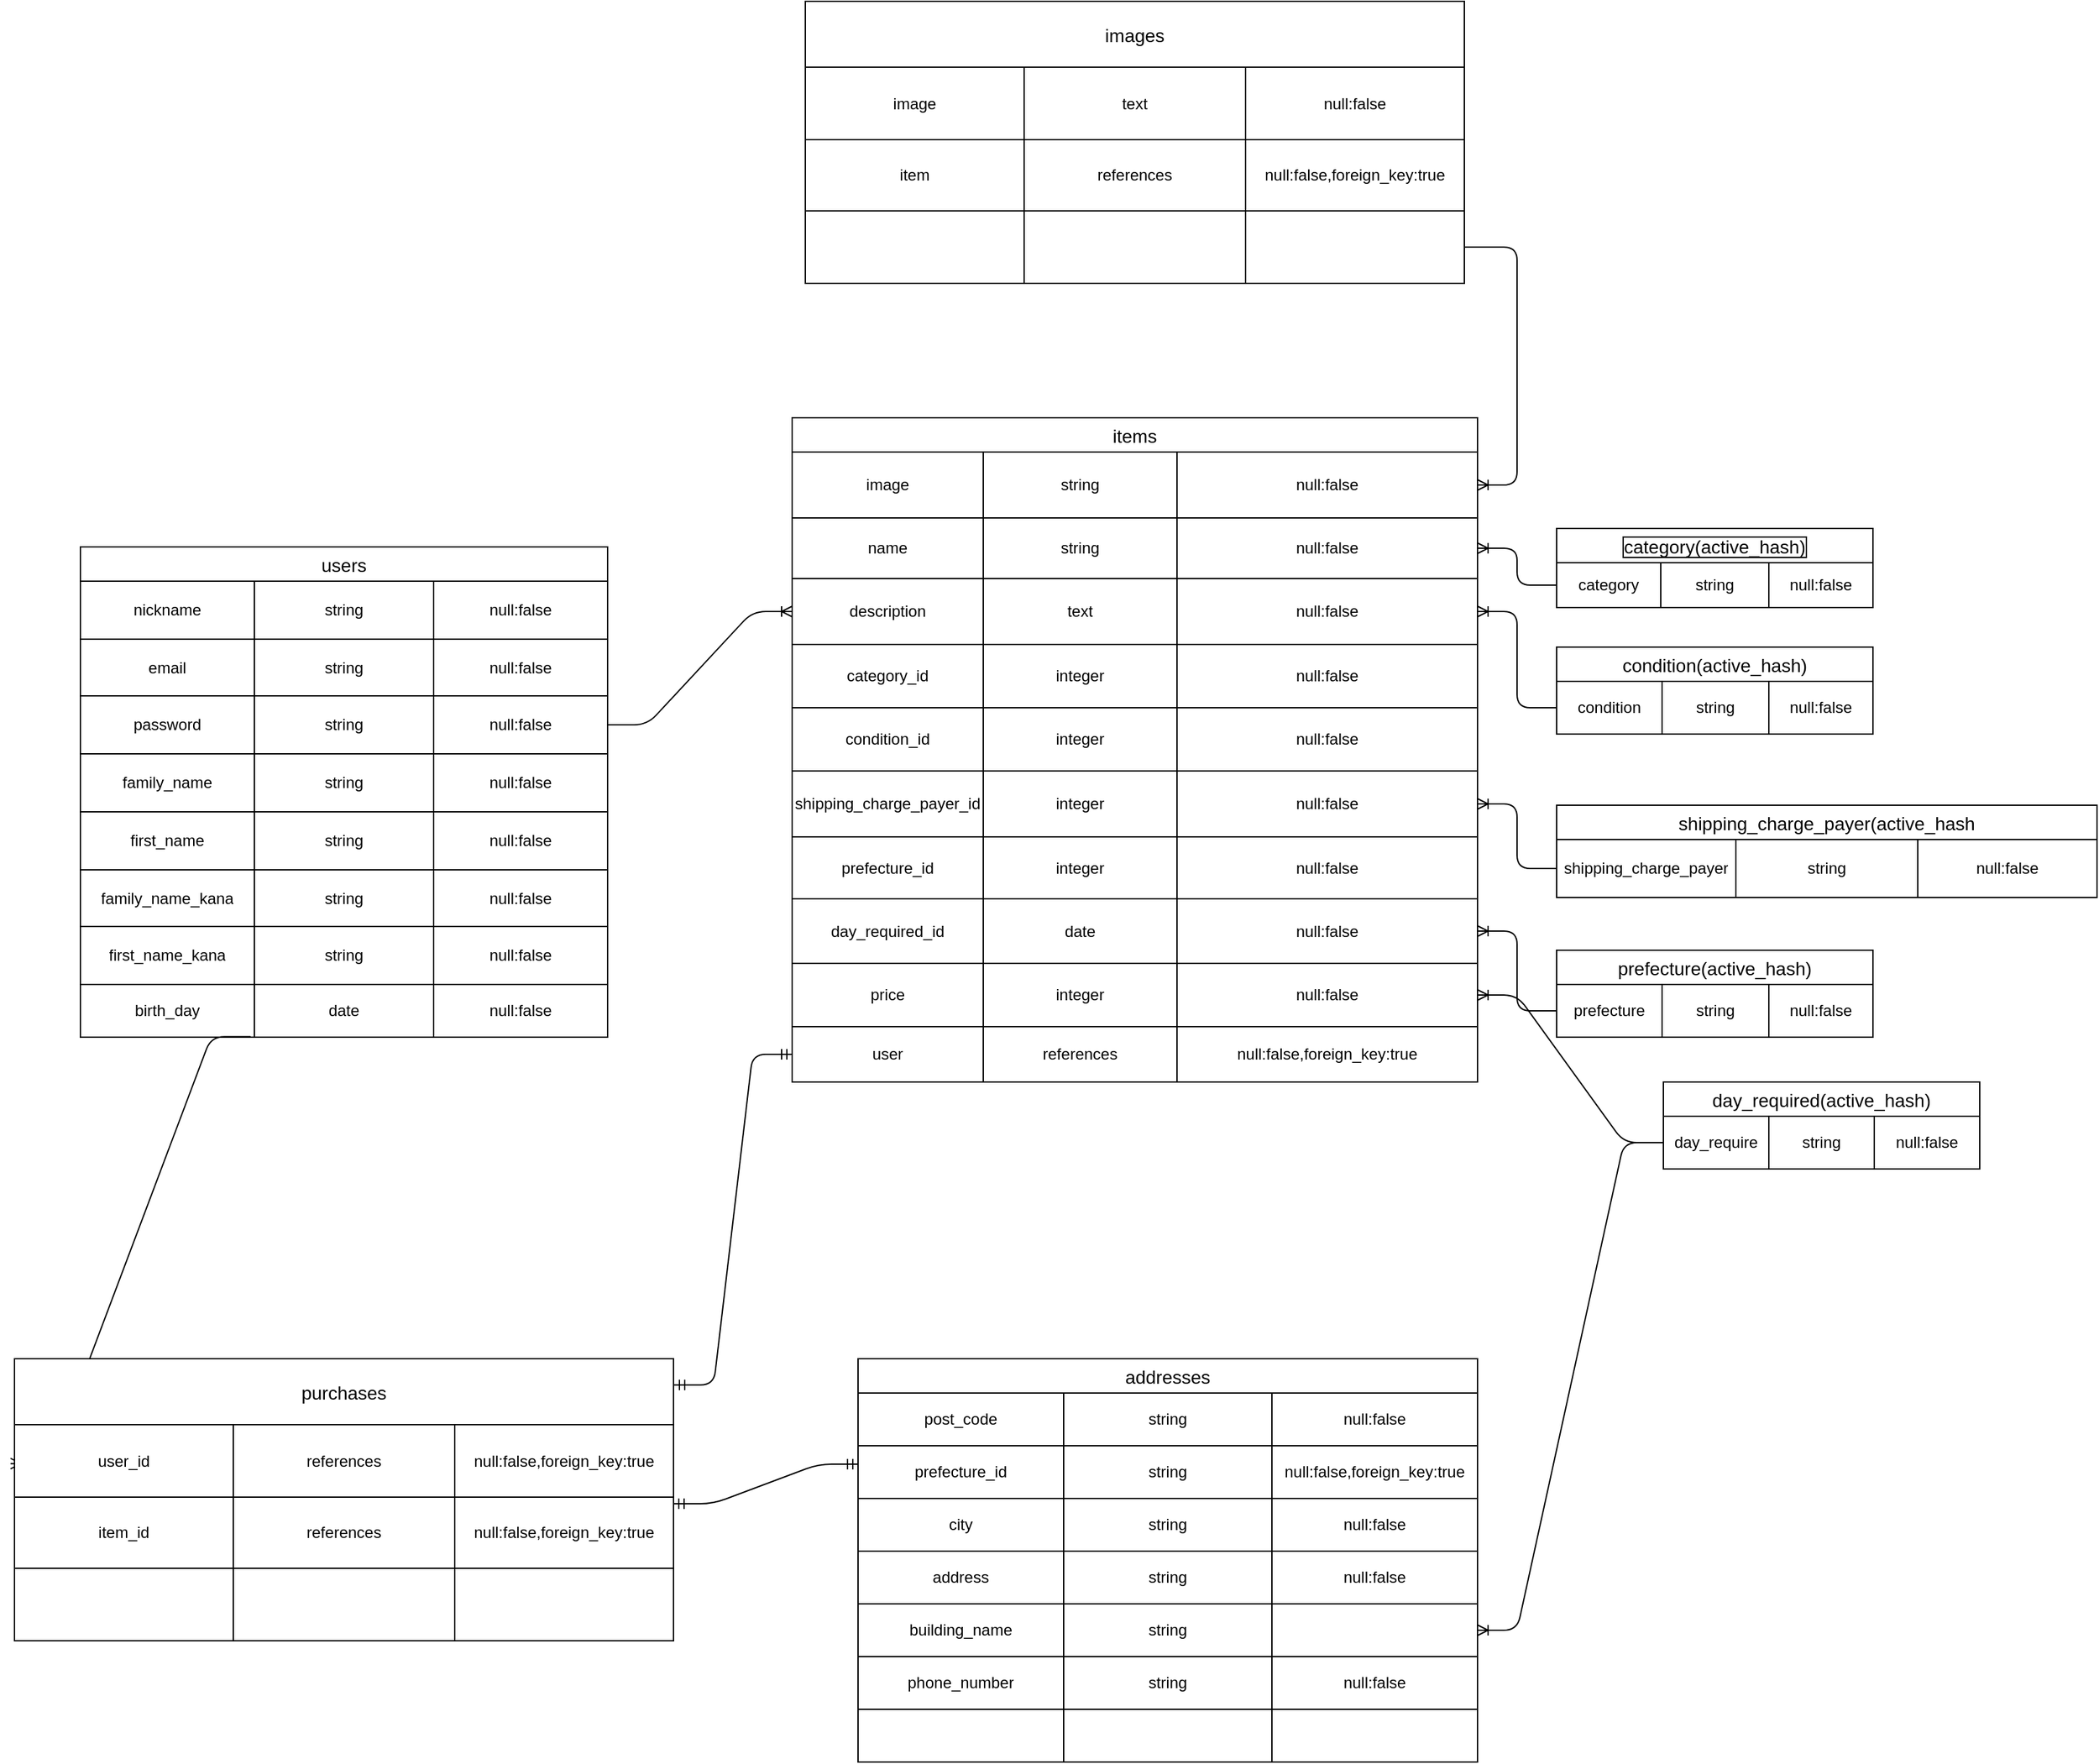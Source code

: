 <mxfile version="13.6.5">
    <diagram id="Ioe0COpA0mMvLBcvBAmR" name="ページ1">
        <mxGraphModel dx="2316" dy="1933" grid="1" gridSize="10" guides="1" tooltips="1" connect="0" arrows="0" fold="1" page="1" pageScale="1" pageWidth="827" pageHeight="1169" math="0" shadow="0">
            <root>
                <mxCell id="0"/>
                <mxCell id="1" parent="0"/>
                <mxCell id="252" value="shipping_charge_payer(active_hash" style="swimlane;fontStyle=0;childLayout=stackLayout;horizontal=1;startSize=26;horizontalStack=0;resizeParent=1;resizeParentMax=0;resizeLast=0;collapsible=1;marginBottom=0;align=center;fontSize=14;" parent="1" vertex="1">
                    <mxGeometry x="1040" y="240" width="410" height="70" as="geometry"/>
                </mxCell>
                <mxCell id="232" value="" style="shape=table;html=1;whiteSpace=wrap;startSize=0;container=1;collapsible=0;childLayout=tableLayout;" parent="252" vertex="1">
                    <mxGeometry y="26" width="410" height="44" as="geometry"/>
                </mxCell>
                <mxCell id="233" value="" style="shape=partialRectangle;html=1;whiteSpace=wrap;collapsible=0;dropTarget=0;pointerEvents=0;fillColor=none;top=0;left=0;bottom=0;right=0;points=[[0,0.5],[1,0.5]];portConstraint=eastwest;" parent="232" vertex="1">
                    <mxGeometry width="410" height="44" as="geometry"/>
                </mxCell>
                <mxCell id="234" value="shipping_charge_payer" style="shape=partialRectangle;html=1;whiteSpace=wrap;connectable=0;overflow=hidden;fillColor=none;top=0;left=0;bottom=0;right=0;" parent="233" vertex="1">
                    <mxGeometry width="136" height="44" as="geometry"/>
                </mxCell>
                <mxCell id="235" value="&lt;span&gt;string&lt;/span&gt;" style="shape=partialRectangle;html=1;whiteSpace=wrap;connectable=0;overflow=hidden;fillColor=none;top=0;left=0;bottom=0;right=0;" parent="233" vertex="1">
                    <mxGeometry x="136" width="138" height="44" as="geometry"/>
                </mxCell>
                <mxCell id="236" value="&lt;span&gt;null:false&lt;/span&gt;" style="shape=partialRectangle;html=1;whiteSpace=wrap;connectable=0;overflow=hidden;fillColor=none;top=0;left=0;bottom=0;right=0;" parent="233" vertex="1">
                    <mxGeometry x="274" width="136" height="44" as="geometry"/>
                </mxCell>
                <mxCell id="253" value="condition(active_hash)" style="swimlane;fontStyle=0;childLayout=stackLayout;horizontal=1;startSize=26;horizontalStack=0;resizeParent=1;resizeParentMax=0;resizeLast=0;collapsible=1;marginBottom=0;align=center;fontSize=14;" parent="1" vertex="1">
                    <mxGeometry x="1040" y="120" width="240" height="66" as="geometry"/>
                </mxCell>
                <mxCell id="237" value="" style="shape=table;html=1;whiteSpace=wrap;startSize=0;container=1;collapsible=0;childLayout=tableLayout;" parent="253" vertex="1">
                    <mxGeometry y="26" width="240" height="40" as="geometry"/>
                </mxCell>
                <mxCell id="238" value="" style="shape=partialRectangle;html=1;whiteSpace=wrap;collapsible=0;dropTarget=0;pointerEvents=0;fillColor=none;top=0;left=0;bottom=0;right=0;points=[[0,0.5],[1,0.5]];portConstraint=eastwest;" parent="237" vertex="1">
                    <mxGeometry width="240" height="40" as="geometry"/>
                </mxCell>
                <mxCell id="239" value="condition" style="shape=partialRectangle;html=1;whiteSpace=wrap;connectable=0;overflow=hidden;fillColor=none;top=0;left=0;bottom=0;right=0;" parent="238" vertex="1">
                    <mxGeometry width="80" height="40" as="geometry"/>
                </mxCell>
                <mxCell id="240" value="&lt;span&gt;string&lt;/span&gt;" style="shape=partialRectangle;html=1;whiteSpace=wrap;connectable=0;overflow=hidden;fillColor=none;top=0;left=0;bottom=0;right=0;" parent="238" vertex="1">
                    <mxGeometry x="80" width="81" height="40" as="geometry"/>
                </mxCell>
                <mxCell id="241" value="&lt;span&gt;null:false&lt;/span&gt;" style="shape=partialRectangle;html=1;whiteSpace=wrap;connectable=0;overflow=hidden;fillColor=none;top=0;left=0;bottom=0;right=0;" parent="238" vertex="1">
                    <mxGeometry x="161" width="79" height="40" as="geometry"/>
                </mxCell>
                <mxCell id="251" value="prefecture(active_hash)" style="swimlane;fontStyle=0;childLayout=stackLayout;horizontal=1;startSize=26;horizontalStack=0;resizeParent=1;resizeParentMax=0;resizeLast=0;collapsible=1;marginBottom=0;align=center;fontSize=14;" parent="1" vertex="1">
                    <mxGeometry x="1040" y="350" width="240" height="66" as="geometry"/>
                </mxCell>
                <mxCell id="227" value="" style="shape=table;html=1;whiteSpace=wrap;startSize=0;container=1;collapsible=0;childLayout=tableLayout;" parent="251" vertex="1">
                    <mxGeometry y="26" width="240" height="40" as="geometry"/>
                </mxCell>
                <mxCell id="228" value="" style="shape=partialRectangle;html=1;whiteSpace=wrap;collapsible=0;dropTarget=0;pointerEvents=0;fillColor=none;top=0;left=0;bottom=0;right=0;points=[[0,0.5],[1,0.5]];portConstraint=eastwest;" parent="227" vertex="1">
                    <mxGeometry width="240" height="40" as="geometry"/>
                </mxCell>
                <mxCell id="229" value="prefecture" style="shape=partialRectangle;html=1;whiteSpace=wrap;connectable=0;overflow=hidden;fillColor=none;top=0;left=0;bottom=0;right=0;" parent="228" vertex="1">
                    <mxGeometry width="80" height="40" as="geometry"/>
                </mxCell>
                <mxCell id="230" value="&lt;span&gt;string&lt;/span&gt;" style="shape=partialRectangle;html=1;whiteSpace=wrap;connectable=0;overflow=hidden;fillColor=none;top=0;left=0;bottom=0;right=0;" parent="228" vertex="1">
                    <mxGeometry x="80" width="81" height="40" as="geometry"/>
                </mxCell>
                <mxCell id="231" value="&lt;span&gt;null:false&lt;/span&gt;" style="shape=partialRectangle;html=1;whiteSpace=wrap;connectable=0;overflow=hidden;fillColor=none;top=0;left=0;bottom=0;right=0;" parent="228" vertex="1">
                    <mxGeometry x="161" width="79" height="40" as="geometry"/>
                </mxCell>
                <mxCell id="247" value="category(active_hash)" style="swimlane;fontStyle=0;childLayout=stackLayout;horizontal=1;startSize=26;horizontalStack=0;resizeParent=1;resizeParentMax=0;resizeLast=0;collapsible=1;marginBottom=0;align=center;fontSize=14;labelBorderColor=#000000;" parent="1" vertex="1">
                    <mxGeometry x="1040" y="30" width="240" height="60" as="geometry"/>
                </mxCell>
                <mxCell id="222" value="" style="shape=table;html=1;whiteSpace=wrap;startSize=0;container=1;collapsible=0;childLayout=tableLayout;" parent="247" vertex="1">
                    <mxGeometry y="26" width="240" height="34" as="geometry"/>
                </mxCell>
                <mxCell id="223" value="" style="shape=partialRectangle;html=1;whiteSpace=wrap;collapsible=0;dropTarget=0;pointerEvents=0;fillColor=none;top=0;left=0;bottom=0;right=0;points=[[0,0.5],[1,0.5]];portConstraint=eastwest;" parent="222" vertex="1">
                    <mxGeometry width="240" height="34" as="geometry"/>
                </mxCell>
                <mxCell id="224" value="category" style="shape=partialRectangle;html=1;whiteSpace=wrap;connectable=0;overflow=hidden;fillColor=none;top=0;left=0;bottom=0;right=0;" parent="223" vertex="1">
                    <mxGeometry width="79" height="34" as="geometry"/>
                </mxCell>
                <mxCell id="225" value="string" style="shape=partialRectangle;html=1;whiteSpace=wrap;connectable=0;overflow=hidden;fillColor=none;top=0;left=0;bottom=0;right=0;" parent="223" vertex="1">
                    <mxGeometry x="79" width="82" height="34" as="geometry"/>
                </mxCell>
                <mxCell id="226" value="null:false" style="shape=partialRectangle;html=1;whiteSpace=wrap;connectable=0;overflow=hidden;fillColor=none;top=0;left=0;bottom=0;right=0;" parent="223" vertex="1">
                    <mxGeometry x="161" width="79" height="34" as="geometry"/>
                </mxCell>
                <mxCell id="254" value="" style="edgeStyle=entityRelationEdgeStyle;fontSize=12;html=1;endArrow=ERoneToMany;" parent="1" source="238" target="168" edge="1">
                    <mxGeometry width="100" height="100" relative="1" as="geometry">
                        <mxPoint x="940" y="216" as="sourcePoint"/>
                        <mxPoint x="1020" y="140" as="targetPoint"/>
                    </mxGeometry>
                </mxCell>
                <mxCell id="255" value="" style="edgeStyle=entityRelationEdgeStyle;fontSize=12;html=1;endArrow=ERoneToMany;" parent="1" source="223" target="164" edge="1">
                    <mxGeometry width="100" height="100" relative="1" as="geometry">
                        <mxPoint x="990" y="60" as="sourcePoint"/>
                        <mxPoint x="1030" y="150" as="targetPoint"/>
                    </mxGeometry>
                </mxCell>
                <mxCell id="256" value="" style="edgeStyle=entityRelationEdgeStyle;fontSize=12;html=1;endArrow=ERoneToMany;" parent="1" source="233" target="180" edge="1">
                    <mxGeometry width="100" height="100" relative="1" as="geometry">
                        <mxPoint x="830" y="250" as="sourcePoint"/>
                        <mxPoint x="930" y="150" as="targetPoint"/>
                    </mxGeometry>
                </mxCell>
                <mxCell id="257" value="" style="edgeStyle=entityRelationEdgeStyle;fontSize=12;html=1;endArrow=ERoneToMany;" parent="1" source="228" target="188" edge="1">
                    <mxGeometry width="100" height="100" relative="1" as="geometry">
                        <mxPoint x="1030" y="390" as="sourcePoint"/>
                        <mxPoint x="930" y="150" as="targetPoint"/>
                    </mxGeometry>
                </mxCell>
                <mxCell id="258" value="" style="edgeStyle=entityRelationEdgeStyle;fontSize=12;html=1;endArrow=ERoneToMany;" parent="1" source="213" target="192" edge="1">
                    <mxGeometry width="100" height="100" relative="1" as="geometry">
                        <mxPoint x="1030" y="490" as="sourcePoint"/>
                        <mxPoint x="930" y="150" as="targetPoint"/>
                    </mxGeometry>
                </mxCell>
                <mxCell id="120" value="users" style="swimlane;fontStyle=0;childLayout=stackLayout;horizontal=1;startSize=26;horizontalStack=0;resizeParent=1;resizeParentMax=0;resizeLast=0;collapsible=1;marginBottom=0;align=center;fontSize=14;" parent="1" vertex="1">
                    <mxGeometry x="-80" y="44" width="400" height="372" as="geometry"/>
                </mxCell>
                <mxCell id="124" value="" style="shape=table;html=1;whiteSpace=wrap;startSize=0;container=1;collapsible=0;childLayout=tableLayout;" parent="120" vertex="1">
                    <mxGeometry y="26" width="400" height="346" as="geometry"/>
                </mxCell>
                <mxCell id="125" value="" style="shape=partialRectangle;html=1;whiteSpace=wrap;collapsible=0;dropTarget=0;pointerEvents=0;fillColor=none;top=0;left=0;bottom=0;right=0;points=[[0,0.5],[1,0.5]];portConstraint=eastwest;" parent="124" vertex="1">
                    <mxGeometry width="400" height="44" as="geometry"/>
                </mxCell>
                <mxCell id="126" value="nickname" style="shape=partialRectangle;html=1;whiteSpace=wrap;connectable=0;overflow=hidden;fillColor=none;top=0;left=0;bottom=0;right=0;" parent="125" vertex="1">
                    <mxGeometry width="132" height="44" as="geometry"/>
                </mxCell>
                <mxCell id="127" value="string" style="shape=partialRectangle;html=1;whiteSpace=wrap;connectable=0;overflow=hidden;fillColor=none;top=0;left=0;bottom=0;right=0;" parent="125" vertex="1">
                    <mxGeometry x="132" width="136" height="44" as="geometry"/>
                </mxCell>
                <mxCell id="128" value="null:false" style="shape=partialRectangle;html=1;whiteSpace=wrap;connectable=0;overflow=hidden;fillColor=none;top=0;left=0;bottom=0;right=0;" parent="125" vertex="1">
                    <mxGeometry x="268" width="132" height="44" as="geometry"/>
                </mxCell>
                <mxCell id="129" value="" style="shape=partialRectangle;html=1;whiteSpace=wrap;collapsible=0;dropTarget=0;pointerEvents=0;fillColor=none;top=0;left=0;bottom=0;right=0;points=[[0,0.5],[1,0.5]];portConstraint=eastwest;" parent="124" vertex="1">
                    <mxGeometry y="44" width="400" height="43" as="geometry"/>
                </mxCell>
                <mxCell id="130" value="email" style="shape=partialRectangle;html=1;whiteSpace=wrap;connectable=0;overflow=hidden;fillColor=none;top=0;left=0;bottom=0;right=0;" parent="129" vertex="1">
                    <mxGeometry width="132" height="43" as="geometry"/>
                </mxCell>
                <mxCell id="131" value="&lt;span&gt;string&lt;/span&gt;" style="shape=partialRectangle;html=1;whiteSpace=wrap;connectable=0;overflow=hidden;fillColor=none;top=0;left=0;bottom=0;right=0;" parent="129" vertex="1">
                    <mxGeometry x="132" width="136" height="43" as="geometry"/>
                </mxCell>
                <mxCell id="132" value="&lt;span&gt;null:false&lt;/span&gt;" style="shape=partialRectangle;html=1;whiteSpace=wrap;connectable=0;overflow=hidden;fillColor=none;top=0;left=0;bottom=0;right=0;" parent="129" vertex="1">
                    <mxGeometry x="268" width="132" height="43" as="geometry"/>
                </mxCell>
                <mxCell id="133" value="" style="shape=partialRectangle;html=1;whiteSpace=wrap;collapsible=0;dropTarget=0;pointerEvents=0;fillColor=none;top=0;left=0;bottom=0;right=0;points=[[0,0.5],[1,0.5]];portConstraint=eastwest;" parent="124" vertex="1">
                    <mxGeometry y="87" width="400" height="44" as="geometry"/>
                </mxCell>
                <mxCell id="134" value="password" style="shape=partialRectangle;html=1;whiteSpace=wrap;connectable=0;overflow=hidden;fillColor=none;top=0;left=0;bottom=0;right=0;" parent="133" vertex="1">
                    <mxGeometry width="132" height="44" as="geometry"/>
                </mxCell>
                <mxCell id="135" value="&lt;span&gt;string&lt;/span&gt;" style="shape=partialRectangle;html=1;whiteSpace=wrap;connectable=0;overflow=hidden;fillColor=none;top=0;left=0;bottom=0;right=0;" parent="133" vertex="1">
                    <mxGeometry x="132" width="136" height="44" as="geometry"/>
                </mxCell>
                <mxCell id="136" value="&lt;span&gt;null:false&lt;/span&gt;" style="shape=partialRectangle;html=1;whiteSpace=wrap;connectable=0;overflow=hidden;fillColor=none;top=0;left=0;bottom=0;right=0;" parent="133" vertex="1">
                    <mxGeometry x="268" width="132" height="44" as="geometry"/>
                </mxCell>
                <mxCell id="137" value="" style="shape=partialRectangle;html=1;whiteSpace=wrap;collapsible=0;dropTarget=0;pointerEvents=0;fillColor=none;top=0;left=0;bottom=0;right=0;points=[[0,0.5],[1,0.5]];portConstraint=eastwest;" parent="124" vertex="1">
                    <mxGeometry y="131" width="400" height="44" as="geometry"/>
                </mxCell>
                <mxCell id="138" value="family_name" style="shape=partialRectangle;html=1;whiteSpace=wrap;connectable=0;overflow=hidden;fillColor=none;top=0;left=0;bottom=0;right=0;" parent="137" vertex="1">
                    <mxGeometry width="132" height="44" as="geometry"/>
                </mxCell>
                <mxCell id="139" value="&lt;span&gt;string&lt;/span&gt;" style="shape=partialRectangle;html=1;whiteSpace=wrap;connectable=0;overflow=hidden;fillColor=none;top=0;left=0;bottom=0;right=0;" parent="137" vertex="1">
                    <mxGeometry x="132" width="136" height="44" as="geometry"/>
                </mxCell>
                <mxCell id="140" value="&lt;span&gt;null:false&lt;/span&gt;" style="shape=partialRectangle;html=1;whiteSpace=wrap;connectable=0;overflow=hidden;fillColor=none;top=0;left=0;bottom=0;right=0;" parent="137" vertex="1">
                    <mxGeometry x="268" width="132" height="44" as="geometry"/>
                </mxCell>
                <mxCell id="141" value="" style="shape=partialRectangle;html=1;whiteSpace=wrap;collapsible=0;dropTarget=0;pointerEvents=0;fillColor=none;top=0;left=0;bottom=0;right=0;points=[[0,0.5],[1,0.5]];portConstraint=eastwest;" parent="124" vertex="1">
                    <mxGeometry y="175" width="400" height="44" as="geometry"/>
                </mxCell>
                <mxCell id="142" value="first_name" style="shape=partialRectangle;html=1;whiteSpace=wrap;connectable=0;overflow=hidden;fillColor=none;top=0;left=0;bottom=0;right=0;" parent="141" vertex="1">
                    <mxGeometry width="132" height="44" as="geometry"/>
                </mxCell>
                <mxCell id="143" value="&lt;span&gt;string&lt;/span&gt;" style="shape=partialRectangle;html=1;whiteSpace=wrap;connectable=0;overflow=hidden;fillColor=none;top=0;left=0;bottom=0;right=0;" parent="141" vertex="1">
                    <mxGeometry x="132" width="136" height="44" as="geometry"/>
                </mxCell>
                <mxCell id="144" value="&lt;span&gt;null:false&lt;/span&gt;" style="shape=partialRectangle;html=1;whiteSpace=wrap;connectable=0;overflow=hidden;fillColor=none;top=0;left=0;bottom=0;right=0;" parent="141" vertex="1">
                    <mxGeometry x="268" width="132" height="44" as="geometry"/>
                </mxCell>
                <mxCell id="145" value="" style="shape=partialRectangle;html=1;whiteSpace=wrap;collapsible=0;dropTarget=0;pointerEvents=0;fillColor=none;top=0;left=0;bottom=0;right=0;points=[[0,0.5],[1,0.5]];portConstraint=eastwest;" parent="124" vertex="1">
                    <mxGeometry y="219" width="400" height="43" as="geometry"/>
                </mxCell>
                <mxCell id="146" value="family_name_kana" style="shape=partialRectangle;html=1;whiteSpace=wrap;connectable=0;overflow=hidden;fillColor=none;top=0;left=0;bottom=0;right=0;" parent="145" vertex="1">
                    <mxGeometry width="132" height="43" as="geometry"/>
                </mxCell>
                <mxCell id="147" value="&lt;span&gt;string&lt;/span&gt;" style="shape=partialRectangle;html=1;whiteSpace=wrap;connectable=0;overflow=hidden;fillColor=none;top=0;left=0;bottom=0;right=0;" parent="145" vertex="1">
                    <mxGeometry x="132" width="136" height="43" as="geometry"/>
                </mxCell>
                <mxCell id="148" value="&lt;span&gt;null:false&lt;/span&gt;" style="shape=partialRectangle;html=1;whiteSpace=wrap;connectable=0;overflow=hidden;fillColor=none;top=0;left=0;bottom=0;right=0;" parent="145" vertex="1">
                    <mxGeometry x="268" width="132" height="43" as="geometry"/>
                </mxCell>
                <mxCell id="149" value="" style="shape=partialRectangle;html=1;whiteSpace=wrap;collapsible=0;dropTarget=0;pointerEvents=0;fillColor=none;top=0;left=0;bottom=0;right=0;points=[[0,0.5],[1,0.5]];portConstraint=eastwest;" parent="124" vertex="1">
                    <mxGeometry y="262" width="400" height="44" as="geometry"/>
                </mxCell>
                <mxCell id="150" value="first_name_kana" style="shape=partialRectangle;html=1;whiteSpace=wrap;connectable=0;overflow=hidden;fillColor=none;top=0;left=0;bottom=0;right=0;" parent="149" vertex="1">
                    <mxGeometry width="132" height="44" as="geometry"/>
                </mxCell>
                <mxCell id="151" value="&lt;span&gt;string&lt;/span&gt;" style="shape=partialRectangle;html=1;whiteSpace=wrap;connectable=0;overflow=hidden;fillColor=none;top=0;left=0;bottom=0;right=0;" parent="149" vertex="1">
                    <mxGeometry x="132" width="136" height="44" as="geometry"/>
                </mxCell>
                <mxCell id="152" value="&lt;span&gt;null:false&lt;/span&gt;" style="shape=partialRectangle;html=1;whiteSpace=wrap;connectable=0;overflow=hidden;fillColor=none;top=0;left=0;bottom=0;right=0;" parent="149" vertex="1">
                    <mxGeometry x="268" width="132" height="44" as="geometry"/>
                </mxCell>
                <mxCell id="154" value="" style="shape=partialRectangle;html=1;whiteSpace=wrap;collapsible=0;dropTarget=0;pointerEvents=0;fillColor=none;top=0;left=0;bottom=0;right=0;points=[[0,0.5],[1,0.5]];portConstraint=eastwest;" parent="124" vertex="1">
                    <mxGeometry y="306" width="400" height="40" as="geometry"/>
                </mxCell>
                <mxCell id="155" value="birth_day" style="shape=partialRectangle;html=1;whiteSpace=wrap;connectable=0;overflow=hidden;fillColor=none;top=0;left=0;bottom=0;right=0;" parent="154" vertex="1">
                    <mxGeometry width="132" height="40" as="geometry"/>
                </mxCell>
                <mxCell id="156" value="date" style="shape=partialRectangle;html=1;whiteSpace=wrap;connectable=0;overflow=hidden;fillColor=none;top=0;left=0;bottom=0;right=0;" parent="154" vertex="1">
                    <mxGeometry x="132" width="136" height="40" as="geometry"/>
                </mxCell>
                <mxCell id="157" value="&lt;span&gt;null:false&lt;/span&gt;" style="shape=partialRectangle;html=1;whiteSpace=wrap;connectable=0;overflow=hidden;fillColor=none;top=0;left=0;bottom=0;right=0;" parent="154" vertex="1">
                    <mxGeometry x="268" width="132" height="40" as="geometry"/>
                </mxCell>
                <mxCell id="309" value="" style="edgeStyle=entityRelationEdgeStyle;fontSize=12;html=1;endArrow=ERoneToMany;" parent="1" source="133" target="168" edge="1">
                    <mxGeometry width="100" height="100" relative="1" as="geometry">
                        <mxPoint x="240" y="200" as="sourcePoint"/>
                        <mxPoint x="340" y="100" as="targetPoint"/>
                    </mxGeometry>
                </mxCell>
                <mxCell id="310" value="" style="edgeStyle=entityRelationEdgeStyle;fontSize=12;html=1;endArrow=ERoneToMany;" parent="1" source="213" target="276" edge="1">
                    <mxGeometry width="100" height="100" relative="1" as="geometry">
                        <mxPoint x="710" y="740" as="sourcePoint"/>
                        <mxPoint x="1068" y="780" as="targetPoint"/>
                    </mxGeometry>
                </mxCell>
                <mxCell id="288" value="addresses" style="swimlane;fontStyle=0;childLayout=stackLayout;horizontal=1;startSize=26;horizontalStack=0;resizeParent=1;resizeParentMax=0;resizeLast=0;collapsible=1;marginBottom=0;align=center;fontSize=14;" parent="1" vertex="1">
                    <mxGeometry x="510" y="660" width="470" height="306" as="geometry"/>
                </mxCell>
                <mxCell id="259" value="" style="shape=table;html=1;whiteSpace=wrap;startSize=0;container=1;collapsible=0;childLayout=tableLayout;" parent="288" vertex="1">
                    <mxGeometry y="26" width="470" height="280" as="geometry"/>
                </mxCell>
                <mxCell id="260" value="" style="shape=partialRectangle;html=1;whiteSpace=wrap;collapsible=0;dropTarget=0;pointerEvents=0;fillColor=none;top=0;left=0;bottom=0;right=0;points=[[0,0.5],[1,0.5]];portConstraint=eastwest;" parent="259" vertex="1">
                    <mxGeometry width="470" height="40" as="geometry"/>
                </mxCell>
                <mxCell id="261" value="post_code" style="shape=partialRectangle;html=1;whiteSpace=wrap;connectable=0;overflow=hidden;fillColor=none;top=0;left=0;bottom=0;right=0;" parent="260" vertex="1">
                    <mxGeometry width="156" height="40" as="geometry"/>
                </mxCell>
                <mxCell id="262" value="string" style="shape=partialRectangle;html=1;whiteSpace=wrap;connectable=0;overflow=hidden;fillColor=none;top=0;left=0;bottom=0;right=0;" parent="260" vertex="1">
                    <mxGeometry x="156" width="158" height="40" as="geometry"/>
                </mxCell>
                <mxCell id="263" value="null:false" style="shape=partialRectangle;html=1;whiteSpace=wrap;connectable=0;overflow=hidden;fillColor=none;top=0;left=0;bottom=0;right=0;" parent="260" vertex="1">
                    <mxGeometry x="314" width="156" height="40" as="geometry"/>
                </mxCell>
                <mxCell id="264" value="" style="shape=partialRectangle;html=1;whiteSpace=wrap;collapsible=0;dropTarget=0;pointerEvents=0;fillColor=none;top=0;left=0;bottom=0;right=0;points=[[0,0.5],[1,0.5]];portConstraint=eastwest;" parent="259" vertex="1">
                    <mxGeometry y="40" width="470" height="40" as="geometry"/>
                </mxCell>
                <mxCell id="265" value="prefecture_id" style="shape=partialRectangle;html=1;whiteSpace=wrap;connectable=0;overflow=hidden;fillColor=none;top=0;left=0;bottom=0;right=0;" parent="264" vertex="1">
                    <mxGeometry width="156" height="40" as="geometry"/>
                </mxCell>
                <mxCell id="266" value="string" style="shape=partialRectangle;html=1;whiteSpace=wrap;connectable=0;overflow=hidden;fillColor=none;top=0;left=0;bottom=0;right=0;" parent="264" vertex="1">
                    <mxGeometry x="156" width="158" height="40" as="geometry"/>
                </mxCell>
                <mxCell id="267" value="&lt;span&gt;null:false,foreign_key:true&lt;/span&gt;" style="shape=partialRectangle;html=1;whiteSpace=wrap;connectable=0;overflow=hidden;fillColor=none;top=0;left=0;bottom=0;right=0;" parent="264" vertex="1">
                    <mxGeometry x="314" width="156" height="40" as="geometry"/>
                </mxCell>
                <mxCell id="268" value="" style="shape=partialRectangle;html=1;whiteSpace=wrap;collapsible=0;dropTarget=0;pointerEvents=0;fillColor=none;top=0;left=0;bottom=0;right=0;points=[[0,0.5],[1,0.5]];portConstraint=eastwest;" parent="259" vertex="1">
                    <mxGeometry y="80" width="470" height="40" as="geometry"/>
                </mxCell>
                <mxCell id="269" value="city" style="shape=partialRectangle;html=1;whiteSpace=wrap;connectable=0;overflow=hidden;fillColor=none;top=0;left=0;bottom=0;right=0;" parent="268" vertex="1">
                    <mxGeometry width="156" height="40" as="geometry"/>
                </mxCell>
                <mxCell id="270" value="string" style="shape=partialRectangle;html=1;whiteSpace=wrap;connectable=0;overflow=hidden;fillColor=none;top=0;left=0;bottom=0;right=0;" parent="268" vertex="1">
                    <mxGeometry x="156" width="158" height="40" as="geometry"/>
                </mxCell>
                <mxCell id="271" value="&lt;span&gt;null:false&lt;/span&gt;" style="shape=partialRectangle;html=1;whiteSpace=wrap;connectable=0;overflow=hidden;fillColor=none;top=0;left=0;bottom=0;right=0;" parent="268" vertex="1">
                    <mxGeometry x="314" width="156" height="40" as="geometry"/>
                </mxCell>
                <mxCell id="272" value="" style="shape=partialRectangle;html=1;whiteSpace=wrap;collapsible=0;dropTarget=0;pointerEvents=0;fillColor=none;top=0;left=0;bottom=0;right=0;points=[[0,0.5],[1,0.5]];portConstraint=eastwest;" parent="259" vertex="1">
                    <mxGeometry y="120" width="470" height="40" as="geometry"/>
                </mxCell>
                <mxCell id="273" value="address" style="shape=partialRectangle;html=1;whiteSpace=wrap;connectable=0;overflow=hidden;fillColor=none;top=0;left=0;bottom=0;right=0;" parent="272" vertex="1">
                    <mxGeometry width="156" height="40" as="geometry"/>
                </mxCell>
                <mxCell id="274" value="string" style="shape=partialRectangle;html=1;whiteSpace=wrap;connectable=0;overflow=hidden;fillColor=none;top=0;left=0;bottom=0;right=0;" parent="272" vertex="1">
                    <mxGeometry x="156" width="158" height="40" as="geometry"/>
                </mxCell>
                <mxCell id="275" value="&lt;span&gt;null:false&lt;/span&gt;" style="shape=partialRectangle;html=1;whiteSpace=wrap;connectable=0;overflow=hidden;fillColor=none;top=0;left=0;bottom=0;right=0;" parent="272" vertex="1">
                    <mxGeometry x="314" width="156" height="40" as="geometry"/>
                </mxCell>
                <mxCell id="276" value="" style="shape=partialRectangle;html=1;whiteSpace=wrap;collapsible=0;dropTarget=0;pointerEvents=0;fillColor=none;top=0;left=0;bottom=0;right=0;points=[[0,0.5],[1,0.5]];portConstraint=eastwest;" parent="259" vertex="1">
                    <mxGeometry y="160" width="470" height="40" as="geometry"/>
                </mxCell>
                <mxCell id="277" value="building_name" style="shape=partialRectangle;html=1;whiteSpace=wrap;connectable=0;overflow=hidden;fillColor=none;top=0;left=0;bottom=0;right=0;" parent="276" vertex="1">
                    <mxGeometry width="156" height="40" as="geometry"/>
                </mxCell>
                <mxCell id="278" value="string" style="shape=partialRectangle;html=1;whiteSpace=wrap;connectable=0;overflow=hidden;fillColor=none;top=0;left=0;bottom=0;right=0;" parent="276" vertex="1">
                    <mxGeometry x="156" width="158" height="40" as="geometry"/>
                </mxCell>
                <mxCell id="279" value="" style="shape=partialRectangle;html=1;whiteSpace=wrap;connectable=0;overflow=hidden;fillColor=none;top=0;left=0;bottom=0;right=0;" parent="276" vertex="1">
                    <mxGeometry x="314" width="156" height="40" as="geometry"/>
                </mxCell>
                <mxCell id="280" value="" style="shape=partialRectangle;html=1;whiteSpace=wrap;collapsible=0;dropTarget=0;pointerEvents=0;fillColor=none;top=0;left=0;bottom=0;right=0;points=[[0,0.5],[1,0.5]];portConstraint=eastwest;" parent="259" vertex="1">
                    <mxGeometry y="200" width="470" height="40" as="geometry"/>
                </mxCell>
                <mxCell id="281" value="phone_number" style="shape=partialRectangle;html=1;whiteSpace=wrap;connectable=0;overflow=hidden;fillColor=none;top=0;left=0;bottom=0;right=0;" parent="280" vertex="1">
                    <mxGeometry width="156" height="40" as="geometry"/>
                </mxCell>
                <mxCell id="282" value="string" style="shape=partialRectangle;html=1;whiteSpace=wrap;connectable=0;overflow=hidden;fillColor=none;top=0;left=0;bottom=0;right=0;" parent="280" vertex="1">
                    <mxGeometry x="156" width="158" height="40" as="geometry"/>
                </mxCell>
                <mxCell id="283" value="&lt;span&gt;null:false&lt;/span&gt;" style="shape=partialRectangle;html=1;whiteSpace=wrap;connectable=0;overflow=hidden;fillColor=none;top=0;left=0;bottom=0;right=0;" parent="280" vertex="1">
                    <mxGeometry x="314" width="156" height="40" as="geometry"/>
                </mxCell>
                <mxCell id="284" value="" style="shape=partialRectangle;html=1;whiteSpace=wrap;collapsible=0;dropTarget=0;pointerEvents=0;fillColor=none;top=0;left=0;bottom=0;right=0;points=[[0,0.5],[1,0.5]];portConstraint=eastwest;" parent="259" vertex="1">
                    <mxGeometry y="240" width="470" height="40" as="geometry"/>
                </mxCell>
                <mxCell id="285" value="" style="shape=partialRectangle;html=1;whiteSpace=wrap;connectable=0;overflow=hidden;fillColor=none;top=0;left=0;bottom=0;right=0;" parent="284" vertex="1">
                    <mxGeometry width="156" height="40" as="geometry"/>
                </mxCell>
                <mxCell id="286" value="" style="shape=partialRectangle;html=1;whiteSpace=wrap;connectable=0;overflow=hidden;fillColor=none;top=0;left=0;bottom=0;right=0;" parent="284" vertex="1">
                    <mxGeometry x="156" width="158" height="40" as="geometry"/>
                </mxCell>
                <mxCell id="287" value="" style="shape=partialRectangle;html=1;whiteSpace=wrap;connectable=0;overflow=hidden;fillColor=none;top=0;left=0;bottom=0;right=0;" parent="284" vertex="1">
                    <mxGeometry x="314" width="156" height="40" as="geometry"/>
                </mxCell>
                <mxCell id="243" value="day_required(active_hash)" style="swimlane;fontStyle=0;childLayout=stackLayout;horizontal=1;startSize=26;horizontalStack=0;resizeParent=1;resizeParentMax=0;resizeLast=0;collapsible=1;marginBottom=0;align=center;fontSize=14;" parent="1" vertex="1">
                    <mxGeometry x="1121" y="450" width="240" height="66" as="geometry"/>
                </mxCell>
                <mxCell id="212" value="" style="shape=table;html=1;whiteSpace=wrap;startSize=0;container=1;collapsible=0;childLayout=tableLayout;" parent="243" vertex="1">
                    <mxGeometry y="26" width="240" height="40" as="geometry"/>
                </mxCell>
                <mxCell id="213" value="" style="shape=partialRectangle;html=1;whiteSpace=wrap;collapsible=0;dropTarget=0;pointerEvents=0;fillColor=none;top=0;left=0;bottom=0;right=0;points=[[0,0.5],[1,0.5]];portConstraint=eastwest;" parent="212" vertex="1">
                    <mxGeometry width="240" height="40" as="geometry"/>
                </mxCell>
                <mxCell id="214" value="day_require" style="shape=partialRectangle;html=1;whiteSpace=wrap;connectable=0;overflow=hidden;fillColor=none;top=0;left=0;bottom=0;right=0;" parent="213" vertex="1">
                    <mxGeometry width="80" height="40" as="geometry"/>
                </mxCell>
                <mxCell id="215" value="&lt;span&gt;string&lt;/span&gt;" style="shape=partialRectangle;html=1;whiteSpace=wrap;connectable=0;overflow=hidden;fillColor=none;top=0;left=0;bottom=0;right=0;" parent="213" vertex="1">
                    <mxGeometry x="80" width="80" height="40" as="geometry"/>
                </mxCell>
                <mxCell id="216" value="&lt;span&gt;null:false&lt;/span&gt;" style="shape=partialRectangle;html=1;whiteSpace=wrap;connectable=0;overflow=hidden;fillColor=none;top=0;left=0;bottom=0;right=0;" parent="213" vertex="1">
                    <mxGeometry x="160" width="80" height="40" as="geometry"/>
                </mxCell>
                <mxCell id="311" value="" style="edgeStyle=entityRelationEdgeStyle;fontSize=12;html=1;endArrow=ERoneToMany;exitX=0.323;exitY=0.99;exitDx=0;exitDy=0;exitPerimeter=0;entryX=-0.006;entryY=0.538;entryDx=0;entryDy=0;entryPerimeter=0;" parent="1" source="154" target="293" edge="1">
                    <mxGeometry width="100" height="100" relative="1" as="geometry">
                        <mxPoint x="110" y="420" as="sourcePoint"/>
                        <mxPoint x="-140" y="710" as="targetPoint"/>
                    </mxGeometry>
                </mxCell>
                <mxCell id="305" value="purchases" style="swimlane;fontStyle=0;childLayout=stackLayout;horizontal=1;startSize=50;horizontalStack=0;resizeParent=1;resizeParentMax=0;resizeLast=0;collapsible=1;marginBottom=0;align=center;fontSize=14;" parent="1" vertex="1">
                    <mxGeometry x="-130" y="660" width="500" height="214" as="geometry"/>
                </mxCell>
                <mxCell id="292" value="" style="shape=table;html=1;whiteSpace=wrap;startSize=0;container=1;collapsible=0;childLayout=tableLayout;" parent="305" vertex="1">
                    <mxGeometry y="50" width="500" height="164" as="geometry"/>
                </mxCell>
                <mxCell id="293" value="" style="shape=partialRectangle;html=1;whiteSpace=wrap;collapsible=0;dropTarget=0;pointerEvents=0;fillColor=none;top=0;left=0;bottom=0;right=0;points=[[0,0.5],[1,0.5]];portConstraint=eastwest;" parent="292" vertex="1">
                    <mxGeometry width="500" height="55" as="geometry"/>
                </mxCell>
                <mxCell id="294" value="user_id" style="shape=partialRectangle;html=1;whiteSpace=wrap;connectable=0;overflow=hidden;fillColor=none;top=0;left=0;bottom=0;right=0;" parent="293" vertex="1">
                    <mxGeometry width="166" height="55" as="geometry"/>
                </mxCell>
                <mxCell id="295" value="references" style="shape=partialRectangle;html=1;whiteSpace=wrap;connectable=0;overflow=hidden;fillColor=none;top=0;left=0;bottom=0;right=0;" parent="293" vertex="1">
                    <mxGeometry x="166" width="168" height="55" as="geometry"/>
                </mxCell>
                <mxCell id="296" value="null:false,foreign_key:true" style="shape=partialRectangle;html=1;whiteSpace=wrap;connectable=0;overflow=hidden;fillColor=none;top=0;left=0;bottom=0;right=0;" parent="293" vertex="1">
                    <mxGeometry x="334" width="166" height="55" as="geometry"/>
                </mxCell>
                <mxCell id="297" value="" style="shape=partialRectangle;html=1;whiteSpace=wrap;collapsible=0;dropTarget=0;pointerEvents=0;fillColor=none;top=0;left=0;bottom=0;right=0;points=[[0,0.5],[1,0.5]];portConstraint=eastwest;" parent="292" vertex="1">
                    <mxGeometry y="55" width="500" height="54" as="geometry"/>
                </mxCell>
                <mxCell id="298" value="item_id" style="shape=partialRectangle;html=1;whiteSpace=wrap;connectable=0;overflow=hidden;fillColor=none;top=0;left=0;bottom=0;right=0;" parent="297" vertex="1">
                    <mxGeometry width="166" height="54" as="geometry"/>
                </mxCell>
                <mxCell id="299" value="references" style="shape=partialRectangle;html=1;whiteSpace=wrap;connectable=0;overflow=hidden;fillColor=none;top=0;left=0;bottom=0;right=0;" parent="297" vertex="1">
                    <mxGeometry x="166" width="168" height="54" as="geometry"/>
                </mxCell>
                <mxCell id="300" value="null:false,foreign_key:true" style="shape=partialRectangle;html=1;whiteSpace=wrap;connectable=0;overflow=hidden;fillColor=none;top=0;left=0;bottom=0;right=0;" parent="297" vertex="1">
                    <mxGeometry x="334" width="166" height="54" as="geometry"/>
                </mxCell>
                <mxCell id="301" value="" style="shape=partialRectangle;html=1;whiteSpace=wrap;collapsible=0;dropTarget=0;pointerEvents=0;fillColor=none;top=0;left=0;bottom=0;right=0;points=[[0,0.5],[1,0.5]];portConstraint=eastwest;" parent="292" vertex="1">
                    <mxGeometry y="109" width="500" height="55" as="geometry"/>
                </mxCell>
                <mxCell id="303" value="" style="shape=partialRectangle;html=1;whiteSpace=wrap;connectable=0;overflow=hidden;fillColor=none;top=0;left=0;bottom=0;right=0;" parent="301" vertex="1">
                    <mxGeometry width="166" height="55" as="geometry"/>
                </mxCell>
                <mxCell id="304" value="" style="shape=partialRectangle;html=1;whiteSpace=wrap;connectable=0;overflow=hidden;fillColor=none;top=0;left=0;bottom=0;right=0;" parent="301" vertex="1">
                    <mxGeometry x="166" width="168" height="55" as="geometry"/>
                </mxCell>
                <mxCell id="302" value="" style="shape=partialRectangle;html=1;whiteSpace=wrap;connectable=0;overflow=hidden;fillColor=none;top=0;left=0;bottom=0;right=0;" parent="301" vertex="1">
                    <mxGeometry x="334" width="166" height="55" as="geometry"/>
                </mxCell>
                <mxCell id="315" value="" style="edgeStyle=entityRelationEdgeStyle;fontSize=12;html=1;endArrow=ERmandOne;startArrow=ERmandOne;entryX=0;entryY=0.35;entryDx=0;entryDy=0;entryPerimeter=0;exitX=1;exitY=0.093;exitDx=0;exitDy=0;exitPerimeter=0;" parent="1" source="297" target="264" edge="1">
                    <mxGeometry width="100" height="100" relative="1" as="geometry">
                        <mxPoint x="220" y="600" as="sourcePoint"/>
                        <mxPoint x="320" y="500" as="targetPoint"/>
                    </mxGeometry>
                </mxCell>
                <mxCell id="316" value="" style="edgeStyle=entityRelationEdgeStyle;fontSize=12;html=1;endArrow=ERmandOne;startArrow=ERmandOne;exitX=1.001;exitY=0.093;exitDx=0;exitDy=0;exitPerimeter=0;" parent="1" source="305" target="207" edge="1">
                    <mxGeometry width="100" height="100" relative="1" as="geometry">
                        <mxPoint x="520" y="600" as="sourcePoint"/>
                        <mxPoint x="620" y="500" as="targetPoint"/>
                    </mxGeometry>
                </mxCell>
                <mxCell id="202" value="items" style="swimlane;fontStyle=0;childLayout=stackLayout;horizontal=1;startSize=26;horizontalStack=0;resizeParent=1;resizeParentMax=0;resizeLast=0;collapsible=1;marginBottom=0;align=center;fontSize=14;" parent="1" vertex="1">
                    <mxGeometry x="460" y="-54" width="520" height="504" as="geometry"/>
                </mxCell>
                <mxCell id="159" value="" style="shape=table;html=1;whiteSpace=wrap;startSize=0;container=1;collapsible=0;childLayout=tableLayout;" parent="202" vertex="1">
                    <mxGeometry y="26" width="520" height="478" as="geometry"/>
                </mxCell>
                <mxCell id="160" value="" style="shape=partialRectangle;html=1;whiteSpace=wrap;collapsible=0;dropTarget=0;pointerEvents=0;fillColor=none;top=0;left=0;bottom=0;right=0;points=[[0,0.5],[1,0.5]];portConstraint=eastwest;" parent="159" vertex="1">
                    <mxGeometry width="520" height="50" as="geometry"/>
                </mxCell>
                <mxCell id="161" value="image" style="shape=partialRectangle;html=1;whiteSpace=wrap;connectable=0;overflow=hidden;fillColor=none;top=0;left=0;bottom=0;right=0;" parent="160" vertex="1">
                    <mxGeometry width="145" height="50" as="geometry"/>
                </mxCell>
                <mxCell id="162" value="string" style="shape=partialRectangle;html=1;whiteSpace=wrap;connectable=0;overflow=hidden;fillColor=none;top=0;left=0;bottom=0;right=0;" parent="160" vertex="1">
                    <mxGeometry x="145" width="147" height="50" as="geometry"/>
                </mxCell>
                <mxCell id="163" value="&lt;span&gt;null:false&lt;/span&gt;" style="shape=partialRectangle;html=1;whiteSpace=wrap;connectable=0;overflow=hidden;fillColor=none;top=0;left=0;bottom=0;right=0;" parent="160" vertex="1">
                    <mxGeometry x="292" width="228" height="50" as="geometry"/>
                </mxCell>
                <mxCell id="164" value="" style="shape=partialRectangle;html=1;whiteSpace=wrap;collapsible=0;dropTarget=0;pointerEvents=0;fillColor=none;top=0;left=0;bottom=0;right=0;points=[[0,0.5],[1,0.5]];portConstraint=eastwest;" parent="159" vertex="1">
                    <mxGeometry y="50" width="520" height="46" as="geometry"/>
                </mxCell>
                <mxCell id="165" value="name" style="shape=partialRectangle;html=1;whiteSpace=wrap;connectable=0;overflow=hidden;fillColor=none;top=0;left=0;bottom=0;right=0;" parent="164" vertex="1">
                    <mxGeometry width="145" height="46" as="geometry"/>
                </mxCell>
                <mxCell id="166" value="string" style="shape=partialRectangle;html=1;whiteSpace=wrap;connectable=0;overflow=hidden;fillColor=none;top=0;left=0;bottom=0;right=0;" parent="164" vertex="1">
                    <mxGeometry x="145" width="147" height="46" as="geometry"/>
                </mxCell>
                <mxCell id="167" value="&lt;span&gt;null:false&lt;/span&gt;" style="shape=partialRectangle;html=1;whiteSpace=wrap;connectable=0;overflow=hidden;fillColor=none;top=0;left=0;bottom=0;right=0;" parent="164" vertex="1">
                    <mxGeometry x="292" width="228" height="46" as="geometry"/>
                </mxCell>
                <mxCell id="168" value="" style="shape=partialRectangle;html=1;whiteSpace=wrap;collapsible=0;dropTarget=0;pointerEvents=0;fillColor=none;top=0;left=0;bottom=0;right=0;points=[[0,0.5],[1,0.5]];portConstraint=eastwest;" parent="159" vertex="1">
                    <mxGeometry y="96" width="520" height="50" as="geometry"/>
                </mxCell>
                <mxCell id="169" value="description" style="shape=partialRectangle;html=1;whiteSpace=wrap;connectable=0;overflow=hidden;fillColor=none;top=0;left=0;bottom=0;right=0;" parent="168" vertex="1">
                    <mxGeometry width="145" height="50" as="geometry"/>
                </mxCell>
                <mxCell id="170" value="text" style="shape=partialRectangle;html=1;whiteSpace=wrap;connectable=0;overflow=hidden;fillColor=none;top=0;left=0;bottom=0;right=0;" parent="168" vertex="1">
                    <mxGeometry x="145" width="147" height="50" as="geometry"/>
                </mxCell>
                <mxCell id="171" value="&lt;span&gt;null:false&lt;/span&gt;" style="shape=partialRectangle;html=1;whiteSpace=wrap;connectable=0;overflow=hidden;fillColor=none;top=0;left=0;bottom=0;right=0;" parent="168" vertex="1">
                    <mxGeometry x="292" width="228" height="50" as="geometry"/>
                </mxCell>
                <mxCell id="172" value="" style="shape=partialRectangle;html=1;whiteSpace=wrap;collapsible=0;dropTarget=0;pointerEvents=0;fillColor=none;top=0;left=0;bottom=0;right=0;points=[[0,0.5],[1,0.5]];portConstraint=eastwest;" parent="159" vertex="1">
                    <mxGeometry y="146" width="520" height="48" as="geometry"/>
                </mxCell>
                <mxCell id="173" value="category_id" style="shape=partialRectangle;html=1;whiteSpace=wrap;connectable=0;overflow=hidden;fillColor=none;top=0;left=0;bottom=0;right=0;" parent="172" vertex="1">
                    <mxGeometry width="145" height="48" as="geometry"/>
                </mxCell>
                <mxCell id="174" value="integer" style="shape=partialRectangle;html=1;whiteSpace=wrap;connectable=0;overflow=hidden;fillColor=none;top=0;left=0;bottom=0;right=0;" parent="172" vertex="1">
                    <mxGeometry x="145" width="147" height="48" as="geometry"/>
                </mxCell>
                <mxCell id="175" value="&lt;span&gt;null:false&lt;/span&gt;" style="shape=partialRectangle;html=1;whiteSpace=wrap;connectable=0;overflow=hidden;fillColor=none;top=0;left=0;bottom=0;right=0;" parent="172" vertex="1">
                    <mxGeometry x="292" width="228" height="48" as="geometry"/>
                </mxCell>
                <mxCell id="176" value="" style="shape=partialRectangle;html=1;whiteSpace=wrap;collapsible=0;dropTarget=0;pointerEvents=0;fillColor=none;top=0;left=0;bottom=0;right=0;points=[[0,0.5],[1,0.5]];portConstraint=eastwest;" parent="159" vertex="1">
                    <mxGeometry y="194" width="520" height="48" as="geometry"/>
                </mxCell>
                <mxCell id="177" value="condition_id" style="shape=partialRectangle;html=1;whiteSpace=wrap;connectable=0;overflow=hidden;fillColor=none;top=0;left=0;bottom=0;right=0;" parent="176" vertex="1">
                    <mxGeometry width="145" height="48" as="geometry"/>
                </mxCell>
                <mxCell id="178" value="integer" style="shape=partialRectangle;html=1;whiteSpace=wrap;connectable=0;overflow=hidden;fillColor=none;top=0;left=0;bottom=0;right=0;" parent="176" vertex="1">
                    <mxGeometry x="145" width="147" height="48" as="geometry"/>
                </mxCell>
                <mxCell id="179" value="&lt;span&gt;null:false&lt;/span&gt;" style="shape=partialRectangle;html=1;whiteSpace=wrap;connectable=0;overflow=hidden;fillColor=none;top=0;left=0;bottom=0;right=0;" parent="176" vertex="1">
                    <mxGeometry x="292" width="228" height="48" as="geometry"/>
                </mxCell>
                <mxCell id="180" value="" style="shape=partialRectangle;html=1;whiteSpace=wrap;collapsible=0;dropTarget=0;pointerEvents=0;fillColor=none;top=0;left=0;bottom=0;right=0;points=[[0,0.5],[1,0.5]];portConstraint=eastwest;" parent="159" vertex="1">
                    <mxGeometry y="242" width="520" height="50" as="geometry"/>
                </mxCell>
                <mxCell id="181" value="shipping_charge_payer_id" style="shape=partialRectangle;html=1;whiteSpace=wrap;connectable=0;overflow=hidden;fillColor=none;top=0;left=0;bottom=0;right=0;" parent="180" vertex="1">
                    <mxGeometry width="145" height="50" as="geometry"/>
                </mxCell>
                <mxCell id="182" value="integer" style="shape=partialRectangle;html=1;whiteSpace=wrap;connectable=0;overflow=hidden;fillColor=none;top=0;left=0;bottom=0;right=0;" parent="180" vertex="1">
                    <mxGeometry x="145" width="147" height="50" as="geometry"/>
                </mxCell>
                <mxCell id="183" value="&lt;span&gt;null:false&lt;/span&gt;" style="shape=partialRectangle;html=1;whiteSpace=wrap;connectable=0;overflow=hidden;fillColor=none;top=0;left=0;bottom=0;right=0;" parent="180" vertex="1">
                    <mxGeometry x="292" width="228" height="50" as="geometry"/>
                </mxCell>
                <mxCell id="184" value="" style="shape=partialRectangle;html=1;whiteSpace=wrap;collapsible=0;dropTarget=0;pointerEvents=0;fillColor=none;top=0;left=0;bottom=0;right=0;points=[[0,0.5],[1,0.5]];portConstraint=eastwest;" parent="159" vertex="1">
                    <mxGeometry y="292" width="520" height="47" as="geometry"/>
                </mxCell>
                <mxCell id="185" value="prefecture_id" style="shape=partialRectangle;html=1;whiteSpace=wrap;connectable=0;overflow=hidden;fillColor=none;top=0;left=0;bottom=0;right=0;" parent="184" vertex="1">
                    <mxGeometry width="145" height="47" as="geometry"/>
                </mxCell>
                <mxCell id="186" value="&lt;span&gt;integer&lt;/span&gt;" style="shape=partialRectangle;html=1;whiteSpace=wrap;connectable=0;overflow=hidden;fillColor=none;top=0;left=0;bottom=0;right=0;" parent="184" vertex="1">
                    <mxGeometry x="145" width="147" height="47" as="geometry"/>
                </mxCell>
                <mxCell id="187" value="&lt;span&gt;null:false&lt;/span&gt;" style="shape=partialRectangle;html=1;whiteSpace=wrap;connectable=0;overflow=hidden;fillColor=none;top=0;left=0;bottom=0;right=0;" parent="184" vertex="1">
                    <mxGeometry x="292" width="228" height="47" as="geometry"/>
                </mxCell>
                <mxCell id="188" value="" style="shape=partialRectangle;html=1;whiteSpace=wrap;collapsible=0;dropTarget=0;pointerEvents=0;fillColor=none;top=0;left=0;bottom=0;right=0;points=[[0,0.5],[1,0.5]];portConstraint=eastwest;" parent="159" vertex="1">
                    <mxGeometry y="339" width="520" height="49" as="geometry"/>
                </mxCell>
                <mxCell id="189" value="day_required_id" style="shape=partialRectangle;html=1;whiteSpace=wrap;connectable=0;overflow=hidden;fillColor=none;top=0;left=0;bottom=0;right=0;" parent="188" vertex="1">
                    <mxGeometry width="145" height="49" as="geometry"/>
                </mxCell>
                <mxCell id="190" value="date" style="shape=partialRectangle;html=1;whiteSpace=wrap;connectable=0;overflow=hidden;fillColor=none;top=0;left=0;bottom=0;right=0;" parent="188" vertex="1">
                    <mxGeometry x="145" width="147" height="49" as="geometry"/>
                </mxCell>
                <mxCell id="191" value="&lt;span&gt;null:false&lt;/span&gt;" style="shape=partialRectangle;html=1;whiteSpace=wrap;connectable=0;overflow=hidden;fillColor=none;top=0;left=0;bottom=0;right=0;" parent="188" vertex="1">
                    <mxGeometry x="292" width="228" height="49" as="geometry"/>
                </mxCell>
                <mxCell id="192" value="" style="shape=partialRectangle;html=1;whiteSpace=wrap;collapsible=0;dropTarget=0;pointerEvents=0;fillColor=none;top=0;left=0;bottom=0;right=0;points=[[0,0.5],[1,0.5]];portConstraint=eastwest;" parent="159" vertex="1">
                    <mxGeometry y="388" width="520" height="48" as="geometry"/>
                </mxCell>
                <mxCell id="193" value="price" style="shape=partialRectangle;html=1;whiteSpace=wrap;connectable=0;overflow=hidden;fillColor=none;top=0;left=0;bottom=0;right=0;" parent="192" vertex="1">
                    <mxGeometry width="145" height="48" as="geometry"/>
                </mxCell>
                <mxCell id="194" value="integer" style="shape=partialRectangle;html=1;whiteSpace=wrap;connectable=0;overflow=hidden;fillColor=none;top=0;left=0;bottom=0;right=0;" parent="192" vertex="1">
                    <mxGeometry x="145" width="147" height="48" as="geometry"/>
                </mxCell>
                <mxCell id="195" value="&lt;span&gt;null:false&lt;/span&gt;" style="shape=partialRectangle;html=1;whiteSpace=wrap;connectable=0;overflow=hidden;fillColor=none;top=0;left=0;bottom=0;right=0;" parent="192" vertex="1">
                    <mxGeometry x="292" width="228" height="48" as="geometry"/>
                </mxCell>
                <mxCell id="207" value="" style="shape=partialRectangle;html=1;whiteSpace=wrap;collapsible=0;dropTarget=0;pointerEvents=0;fillColor=none;top=0;left=0;bottom=0;right=0;points=[[0,0.5],[1,0.5]];portConstraint=eastwest;" parent="159" vertex="1">
                    <mxGeometry y="436" width="520" height="42" as="geometry"/>
                </mxCell>
                <mxCell id="208" value="user" style="shape=partialRectangle;html=1;whiteSpace=wrap;connectable=0;overflow=hidden;fillColor=none;top=0;left=0;bottom=0;right=0;" parent="207" vertex="1">
                    <mxGeometry width="145" height="42" as="geometry"/>
                </mxCell>
                <mxCell id="209" value="references" style="shape=partialRectangle;html=1;whiteSpace=wrap;connectable=0;overflow=hidden;fillColor=none;top=0;left=0;bottom=0;right=0;" parent="207" vertex="1">
                    <mxGeometry x="145" width="147" height="42" as="geometry"/>
                </mxCell>
                <mxCell id="210" value="&lt;span&gt;null:false,foreign_key:true&lt;br&gt;&lt;/span&gt;" style="shape=partialRectangle;html=1;whiteSpace=wrap;connectable=0;overflow=hidden;fillColor=none;top=0;left=0;bottom=0;right=0;" parent="207" vertex="1">
                    <mxGeometry x="292" width="228" height="42" as="geometry"/>
                </mxCell>
                <mxCell id="359" value="images" style="swimlane;fontStyle=0;childLayout=stackLayout;horizontal=1;startSize=50;horizontalStack=0;resizeParent=1;resizeParentMax=0;resizeLast=0;collapsible=1;marginBottom=0;align=center;fontSize=14;" vertex="1" parent="1">
                    <mxGeometry x="470" y="-370" width="500" height="214" as="geometry"/>
                </mxCell>
                <mxCell id="360" value="" style="shape=table;html=1;whiteSpace=wrap;startSize=0;container=1;collapsible=0;childLayout=tableLayout;" vertex="1" parent="359">
                    <mxGeometry y="50" width="500" height="164" as="geometry"/>
                </mxCell>
                <mxCell id="361" value="" style="shape=partialRectangle;html=1;whiteSpace=wrap;collapsible=0;dropTarget=0;pointerEvents=0;fillColor=none;top=0;left=0;bottom=0;right=0;points=[[0,0.5],[1,0.5]];portConstraint=eastwest;" vertex="1" parent="360">
                    <mxGeometry width="500" height="55" as="geometry"/>
                </mxCell>
                <mxCell id="362" value="image" style="shape=partialRectangle;html=1;whiteSpace=wrap;connectable=0;overflow=hidden;fillColor=none;top=0;left=0;bottom=0;right=0;" vertex="1" parent="361">
                    <mxGeometry width="166" height="55" as="geometry"/>
                </mxCell>
                <mxCell id="363" value="text" style="shape=partialRectangle;html=1;whiteSpace=wrap;connectable=0;overflow=hidden;fillColor=none;top=0;left=0;bottom=0;right=0;" vertex="1" parent="361">
                    <mxGeometry x="166" width="168" height="55" as="geometry"/>
                </mxCell>
                <mxCell id="364" value="null:false" style="shape=partialRectangle;html=1;whiteSpace=wrap;connectable=0;overflow=hidden;fillColor=none;top=0;left=0;bottom=0;right=0;" vertex="1" parent="361">
                    <mxGeometry x="334" width="166" height="55" as="geometry"/>
                </mxCell>
                <mxCell id="365" value="" style="shape=partialRectangle;html=1;whiteSpace=wrap;collapsible=0;dropTarget=0;pointerEvents=0;fillColor=none;top=0;left=0;bottom=0;right=0;points=[[0,0.5],[1,0.5]];portConstraint=eastwest;" vertex="1" parent="360">
                    <mxGeometry y="55" width="500" height="54" as="geometry"/>
                </mxCell>
                <mxCell id="366" value="item" style="shape=partialRectangle;html=1;whiteSpace=wrap;connectable=0;overflow=hidden;fillColor=none;top=0;left=0;bottom=0;right=0;" vertex="1" parent="365">
                    <mxGeometry width="166" height="54" as="geometry"/>
                </mxCell>
                <mxCell id="367" value="references" style="shape=partialRectangle;html=1;whiteSpace=wrap;connectable=0;overflow=hidden;fillColor=none;top=0;left=0;bottom=0;right=0;" vertex="1" parent="365">
                    <mxGeometry x="166" width="168" height="54" as="geometry"/>
                </mxCell>
                <mxCell id="368" value="null:false,foreign_key:true" style="shape=partialRectangle;html=1;whiteSpace=wrap;connectable=0;overflow=hidden;fillColor=none;top=0;left=0;bottom=0;right=0;" vertex="1" parent="365">
                    <mxGeometry x="334" width="166" height="54" as="geometry"/>
                </mxCell>
                <mxCell id="369" value="" style="shape=partialRectangle;html=1;whiteSpace=wrap;collapsible=0;dropTarget=0;pointerEvents=0;fillColor=none;top=0;left=0;bottom=0;right=0;points=[[0,0.5],[1,0.5]];portConstraint=eastwest;" vertex="1" parent="360">
                    <mxGeometry y="109" width="500" height="55" as="geometry"/>
                </mxCell>
                <mxCell id="370" value="" style="shape=partialRectangle;html=1;whiteSpace=wrap;connectable=0;overflow=hidden;fillColor=none;top=0;left=0;bottom=0;right=0;" vertex="1" parent="369">
                    <mxGeometry width="166" height="55" as="geometry"/>
                </mxCell>
                <mxCell id="371" value="" style="shape=partialRectangle;html=1;whiteSpace=wrap;connectable=0;overflow=hidden;fillColor=none;top=0;left=0;bottom=0;right=0;" vertex="1" parent="369">
                    <mxGeometry x="166" width="168" height="55" as="geometry"/>
                </mxCell>
                <mxCell id="372" value="" style="shape=partialRectangle;html=1;whiteSpace=wrap;connectable=0;overflow=hidden;fillColor=none;top=0;left=0;bottom=0;right=0;" vertex="1" parent="369">
                    <mxGeometry x="334" width="166" height="55" as="geometry"/>
                </mxCell>
                <mxCell id="374" value="" style="edgeStyle=entityRelationEdgeStyle;fontSize=12;html=1;endArrow=ERoneToMany;" edge="1" parent="1" source="369" target="160">
                    <mxGeometry width="100" height="100" relative="1" as="geometry">
                        <mxPoint x="710" y="-154" as="sourcePoint"/>
                        <mxPoint x="740" y="-80" as="targetPoint"/>
                    </mxGeometry>
                </mxCell>
            </root>
        </mxGraphModel>
    </diagram>
</mxfile>